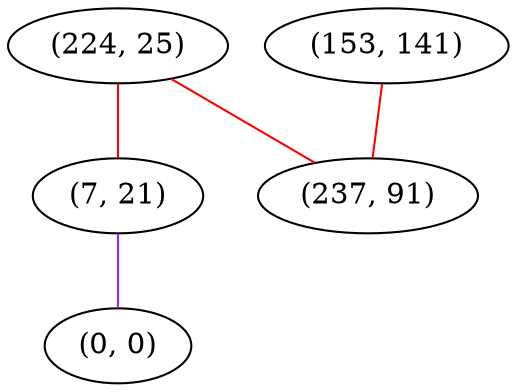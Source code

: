 graph "" {
"(224, 25)";
"(153, 141)";
"(7, 21)";
"(0, 0)";
"(237, 91)";
"(224, 25)" -- "(7, 21)"  [color=red, key=0, weight=1];
"(224, 25)" -- "(237, 91)"  [color=red, key=0, weight=1];
"(153, 141)" -- "(237, 91)"  [color=red, key=0, weight=1];
"(7, 21)" -- "(0, 0)"  [color=purple, key=0, weight=4];
}

